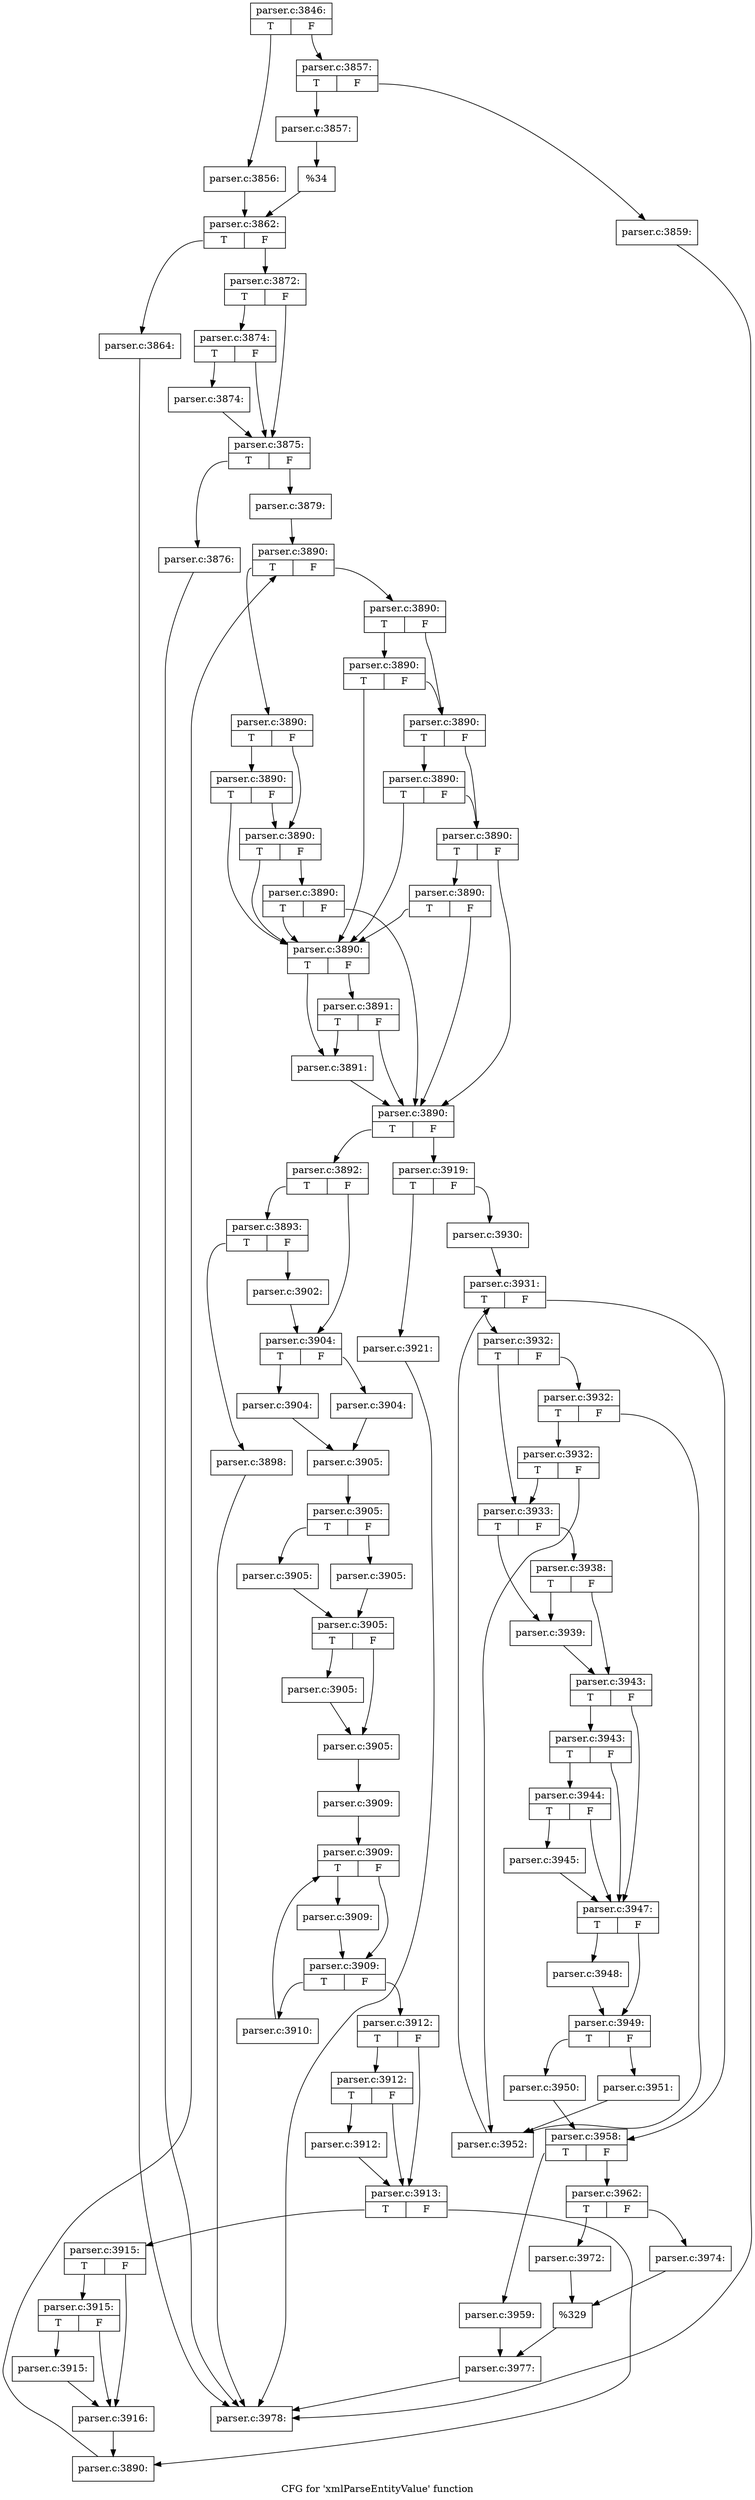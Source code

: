 digraph "CFG for 'xmlParseEntityValue' function" {
	label="CFG for 'xmlParseEntityValue' function";

	Node0x58af3c0 [shape=record,label="{parser.c:3846:|{<s0>T|<s1>F}}"];
	Node0x58af3c0:s0 -> Node0x58b1910;
	Node0x58af3c0:s1 -> Node0x58b19b0;
	Node0x58b1910 [shape=record,label="{parser.c:3856:}"];
	Node0x58b1910 -> Node0x58b1960;
	Node0x58b19b0 [shape=record,label="{parser.c:3857:|{<s0>T|<s1>F}}"];
	Node0x58b19b0:s0 -> Node0x58b2150;
	Node0x58b19b0:s1 -> Node0x58b21f0;
	Node0x58b2150 [shape=record,label="{parser.c:3857:}"];
	Node0x58b2150 -> Node0x58b21a0;
	Node0x58b21f0 [shape=record,label="{parser.c:3859:}"];
	Node0x58b21f0 -> Node0x5892890;
	Node0x58b21a0 [shape=record,label="{%34}"];
	Node0x58b21a0 -> Node0x58b1960;
	Node0x58b1960 [shape=record,label="{parser.c:3862:|{<s0>T|<s1>F}}"];
	Node0x58b1960:s0 -> Node0x58b3280;
	Node0x58b1960:s1 -> Node0x58b32d0;
	Node0x58b3280 [shape=record,label="{parser.c:3864:}"];
	Node0x58b3280 -> Node0x5892890;
	Node0x58b32d0 [shape=record,label="{parser.c:3872:|{<s0>T|<s1>F}}"];
	Node0x58b32d0:s0 -> Node0x58b3ee0;
	Node0x58b32d0:s1 -> Node0x58b3e90;
	Node0x58b3ee0 [shape=record,label="{parser.c:3874:|{<s0>T|<s1>F}}"];
	Node0x58b3ee0:s0 -> Node0x58b3e40;
	Node0x58b3ee0:s1 -> Node0x58b3e90;
	Node0x58b3e40 [shape=record,label="{parser.c:3874:}"];
	Node0x58b3e40 -> Node0x58b3e90;
	Node0x58b3e90 [shape=record,label="{parser.c:3875:|{<s0>T|<s1>F}}"];
	Node0x58b3e90:s0 -> Node0x58b4ad0;
	Node0x58b3e90:s1 -> Node0x58b4b20;
	Node0x58b4ad0 [shape=record,label="{parser.c:3876:}"];
	Node0x58b4ad0 -> Node0x5892890;
	Node0x58b4b20 [shape=record,label="{parser.c:3879:}"];
	Node0x58b4b20 -> Node0x58b55f0;
	Node0x58b55f0 [shape=record,label="{parser.c:3890:|{<s0>T|<s1>F}}"];
	Node0x58b55f0:s0 -> Node0x58b59b0;
	Node0x58b55f0:s1 -> Node0x58b5a00;
	Node0x58b59b0 [shape=record,label="{parser.c:3890:|{<s0>T|<s1>F}}"];
	Node0x58b59b0:s0 -> Node0x58b5c70;
	Node0x58b59b0:s1 -> Node0x58b5c20;
	Node0x58b5c70 [shape=record,label="{parser.c:3890:|{<s0>T|<s1>F}}"];
	Node0x58b5c70:s0 -> Node0x58b5930;
	Node0x58b5c70:s1 -> Node0x58b5c20;
	Node0x58b5c20 [shape=record,label="{parser.c:3890:|{<s0>T|<s1>F}}"];
	Node0x58b5c20:s0 -> Node0x58b5930;
	Node0x58b5c20:s1 -> Node0x58b5bd0;
	Node0x58b5bd0 [shape=record,label="{parser.c:3890:|{<s0>T|<s1>F}}"];
	Node0x58b5bd0:s0 -> Node0x58b5930;
	Node0x58b5bd0:s1 -> Node0x58b5890;
	Node0x58b5a00 [shape=record,label="{parser.c:3890:|{<s0>T|<s1>F}}"];
	Node0x58b5a00:s0 -> Node0x58b62a0;
	Node0x58b5a00:s1 -> Node0x58b6250;
	Node0x58b62a0 [shape=record,label="{parser.c:3890:|{<s0>T|<s1>F}}"];
	Node0x58b62a0:s0 -> Node0x58b5930;
	Node0x58b62a0:s1 -> Node0x58b6250;
	Node0x58b6250 [shape=record,label="{parser.c:3890:|{<s0>T|<s1>F}}"];
	Node0x58b6250:s0 -> Node0x58b65d0;
	Node0x58b6250:s1 -> Node0x58b6200;
	Node0x58b65d0 [shape=record,label="{parser.c:3890:|{<s0>T|<s1>F}}"];
	Node0x58b65d0:s0 -> Node0x58b5930;
	Node0x58b65d0:s1 -> Node0x58b6200;
	Node0x58b6200 [shape=record,label="{parser.c:3890:|{<s0>T|<s1>F}}"];
	Node0x58b6200:s0 -> Node0x58b6900;
	Node0x58b6200:s1 -> Node0x58b5890;
	Node0x58b6900 [shape=record,label="{parser.c:3890:|{<s0>T|<s1>F}}"];
	Node0x58b6900:s0 -> Node0x58b5930;
	Node0x58b6900:s1 -> Node0x58b5890;
	Node0x58b5930 [shape=record,label="{parser.c:3890:|{<s0>T|<s1>F}}"];
	Node0x58b5930:s0 -> Node0x58b58e0;
	Node0x58b5930:s1 -> Node0x58b6c30;
	Node0x58b6c30 [shape=record,label="{parser.c:3891:|{<s0>T|<s1>F}}"];
	Node0x58b6c30:s0 -> Node0x58b58e0;
	Node0x58b6c30:s1 -> Node0x58b5890;
	Node0x58b58e0 [shape=record,label="{parser.c:3891:}"];
	Node0x58b58e0 -> Node0x58b5890;
	Node0x58b5890 [shape=record,label="{parser.c:3890:|{<s0>T|<s1>F}}"];
	Node0x58b5890:s0 -> Node0x58b7300;
	Node0x58b5890:s1 -> Node0x58b5810;
	Node0x58b7300 [shape=record,label="{parser.c:3892:|{<s0>T|<s1>F}}"];
	Node0x58b7300:s0 -> Node0x58b79c0;
	Node0x58b7300:s1 -> Node0x58b7a10;
	Node0x58b79c0 [shape=record,label="{parser.c:3893:|{<s0>T|<s1>F}}"];
	Node0x58b79c0:s0 -> Node0x58b8740;
	Node0x58b79c0:s1 -> Node0x58b8790;
	Node0x58b8740 [shape=record,label="{parser.c:3898:}"];
	Node0x58b8740 -> Node0x5892890;
	Node0x58b8790 [shape=record,label="{parser.c:3902:}"];
	Node0x58b8790 -> Node0x58b7a10;
	Node0x58b7a10 [shape=record,label="{parser.c:3904:|{<s0>T|<s1>F}}"];
	Node0x58b7a10:s0 -> Node0x58b9230;
	Node0x58b7a10:s1 -> Node0x58b92d0;
	Node0x58b9230 [shape=record,label="{parser.c:3904:}"];
	Node0x58b9230 -> Node0x58b9280;
	Node0x58b92d0 [shape=record,label="{parser.c:3904:}"];
	Node0x58b92d0 -> Node0x58b9280;
	Node0x58b9280 [shape=record,label="{parser.c:3905:}"];
	Node0x58b9280 -> Node0x58b9e50;
	Node0x58b9e50 [shape=record,label="{parser.c:3905:|{<s0>T|<s1>F}}"];
	Node0x58b9e50:s0 -> Node0x58ba0f0;
	Node0x58b9e50:s1 -> Node0x58ba190;
	Node0x58ba0f0 [shape=record,label="{parser.c:3905:}"];
	Node0x58ba0f0 -> Node0x58ba140;
	Node0x58ba190 [shape=record,label="{parser.c:3905:}"];
	Node0x58ba190 -> Node0x58ba140;
	Node0x58ba140 [shape=record,label="{parser.c:3905:|{<s0>T|<s1>F}}"];
	Node0x58ba140:s0 -> Node0x58bb420;
	Node0x58ba140:s1 -> Node0x58bb470;
	Node0x58bb420 [shape=record,label="{parser.c:3905:}"];
	Node0x58bb420 -> Node0x58bb470;
	Node0x58bb470 [shape=record,label="{parser.c:3905:}"];
	Node0x58bb470 -> Node0x58b9db0;
	Node0x58b9db0 [shape=record,label="{parser.c:3909:}"];
	Node0x58b9db0 -> Node0x58b9e00;
	Node0x58b9e00 [shape=record,label="{parser.c:3909:|{<s0>T|<s1>F}}"];
	Node0x58b9e00:s0 -> Node0x58bbda0;
	Node0x58b9e00:s1 -> Node0x58bbd50;
	Node0x58bbda0 [shape=record,label="{parser.c:3909:}"];
	Node0x58bbda0 -> Node0x58bbd50;
	Node0x58bbd50 [shape=record,label="{parser.c:3909:|{<s0>T|<s1>F}}"];
	Node0x58bbd50:s0 -> Node0x58bc5f0;
	Node0x58bbd50:s1 -> Node0x58bbcd0;
	Node0x58bc5f0 [shape=record,label="{parser.c:3910:}"];
	Node0x58bc5f0 -> Node0x58b9e00;
	Node0x58bbcd0 [shape=record,label="{parser.c:3912:|{<s0>T|<s1>F}}"];
	Node0x58bbcd0:s0 -> Node0x58bc930;
	Node0x58bbcd0:s1 -> Node0x58bc8e0;
	Node0x58bc930 [shape=record,label="{parser.c:3912:|{<s0>T|<s1>F}}"];
	Node0x58bc930:s0 -> Node0x58bc890;
	Node0x58bc930:s1 -> Node0x58bc8e0;
	Node0x58bc890 [shape=record,label="{parser.c:3912:}"];
	Node0x58bc890 -> Node0x58bc8e0;
	Node0x58bc8e0 [shape=record,label="{parser.c:3913:|{<s0>T|<s1>F}}"];
	Node0x58bc8e0:s0 -> Node0x58bd730;
	Node0x58bc8e0:s1 -> Node0x58bd780;
	Node0x58bd730 [shape=record,label="{parser.c:3915:|{<s0>T|<s1>F}}"];
	Node0x58bd730:s0 -> Node0x58bdbb0;
	Node0x58bd730:s1 -> Node0x58bdb60;
	Node0x58bdbb0 [shape=record,label="{parser.c:3915:|{<s0>T|<s1>F}}"];
	Node0x58bdbb0:s0 -> Node0x58bdb10;
	Node0x58bdbb0:s1 -> Node0x58bdb60;
	Node0x58bdb10 [shape=record,label="{parser.c:3915:}"];
	Node0x58bdb10 -> Node0x58bdb60;
	Node0x58bdb60 [shape=record,label="{parser.c:3916:}"];
	Node0x58bdb60 -> Node0x58bd780;
	Node0x58bd780 [shape=record,label="{parser.c:3890:}"];
	Node0x58bd780 -> Node0x58b55f0;
	Node0x58b5810 [shape=record,label="{parser.c:3919:|{<s0>T|<s1>F}}"];
	Node0x58b5810:s0 -> Node0x58bedc0;
	Node0x58b5810:s1 -> Node0x58bee10;
	Node0x58bedc0 [shape=record,label="{parser.c:3921:}"];
	Node0x58bedc0 -> Node0x5892890;
	Node0x58bee10 [shape=record,label="{parser.c:3930:}"];
	Node0x58bee10 -> Node0x58bf720;
	Node0x58bf720 [shape=record,label="{parser.c:3931:|{<s0>T|<s1>F}}"];
	Node0x58bf720:s0 -> Node0x58bfbd0;
	Node0x58bf720:s1 -> Node0x58bf940;
	Node0x58bfbd0 [shape=record,label="{parser.c:3932:|{<s0>T|<s1>F}}"];
	Node0x58bfbd0:s0 -> Node0x58bfdc0;
	Node0x58bfbd0:s1 -> Node0x58bfe60;
	Node0x58bfe60 [shape=record,label="{parser.c:3932:|{<s0>T|<s1>F}}"];
	Node0x58bfe60:s0 -> Node0x58c0150;
	Node0x58bfe60:s1 -> Node0x58bfe10;
	Node0x58c0150 [shape=record,label="{parser.c:3932:|{<s0>T|<s1>F}}"];
	Node0x58c0150:s0 -> Node0x58bfdc0;
	Node0x58c0150:s1 -> Node0x58bfe10;
	Node0x58bfdc0 [shape=record,label="{parser.c:3933:|{<s0>T|<s1>F}}"];
	Node0x58bfdc0:s0 -> Node0x58c1a90;
	Node0x58bfdc0:s1 -> Node0x58c1e90;
	Node0x58c1e90 [shape=record,label="{parser.c:3938:|{<s0>T|<s1>F}}"];
	Node0x58c1e90:s0 -> Node0x58c1a90;
	Node0x58c1e90:s1 -> Node0x58c1dc0;
	Node0x58c1a90 [shape=record,label="{parser.c:3939:}"];
	Node0x58c1a90 -> Node0x58c1dc0;
	Node0x58c1dc0 [shape=record,label="{parser.c:3943:|{<s0>T|<s1>F}}"];
	Node0x58c1dc0:s0 -> Node0x58c28a0;
	Node0x58c1dc0:s1 -> Node0x58c27d0;
	Node0x58c28a0 [shape=record,label="{parser.c:3943:|{<s0>T|<s1>F}}"];
	Node0x58c28a0:s0 -> Node0x58c2820;
	Node0x58c28a0:s1 -> Node0x58c27d0;
	Node0x58c2820 [shape=record,label="{parser.c:3944:|{<s0>T|<s1>F}}"];
	Node0x58c2820:s0 -> Node0x58c2780;
	Node0x58c2820:s1 -> Node0x58c27d0;
	Node0x58c2780 [shape=record,label="{parser.c:3945:}"];
	Node0x58c2780 -> Node0x58c27d0;
	Node0x58c27d0 [shape=record,label="{parser.c:3947:|{<s0>T|<s1>F}}"];
	Node0x58c27d0:s0 -> Node0x58c3570;
	Node0x58c27d0:s1 -> Node0x58c35c0;
	Node0x58c3570 [shape=record,label="{parser.c:3948:}"];
	Node0x58c3570 -> Node0x58c35c0;
	Node0x58c35c0 [shape=record,label="{parser.c:3949:|{<s0>T|<s1>F}}"];
	Node0x58c35c0:s0 -> Node0x58c3ab0;
	Node0x58c35c0:s1 -> Node0x58c3b00;
	Node0x58c3ab0 [shape=record,label="{parser.c:3950:}"];
	Node0x58c3ab0 -> Node0x58bf940;
	Node0x58c3b00 [shape=record,label="{parser.c:3951:}"];
	Node0x58c3b00 -> Node0x58bfe10;
	Node0x58bfe10 [shape=record,label="{parser.c:3952:}"];
	Node0x58bfe10 -> Node0x58bf720;
	Node0x58bf940 [shape=record,label="{parser.c:3958:|{<s0>T|<s1>F}}"];
	Node0x58bf940:s0 -> Node0x58c42e0;
	Node0x58bf940:s1 -> Node0x58c4380;
	Node0x58c42e0 [shape=record,label="{parser.c:3959:}"];
	Node0x58c42e0 -> Node0x58c4330;
	Node0x58c4380 [shape=record,label="{parser.c:3962:|{<s0>T|<s1>F}}"];
	Node0x58c4380:s0 -> Node0x58c50b0;
	Node0x58c4380:s1 -> Node0x58c5150;
	Node0x58c50b0 [shape=record,label="{parser.c:3972:}"];
	Node0x58c50b0 -> Node0x58c5100;
	Node0x58c5150 [shape=record,label="{parser.c:3974:}"];
	Node0x58c5150 -> Node0x58c5100;
	Node0x58c5100 [shape=record,label="{%329}"];
	Node0x58c5100 -> Node0x58c4330;
	Node0x58c4330 [shape=record,label="{parser.c:3977:}"];
	Node0x58c4330 -> Node0x5892890;
	Node0x5892890 [shape=record,label="{parser.c:3978:}"];
}
